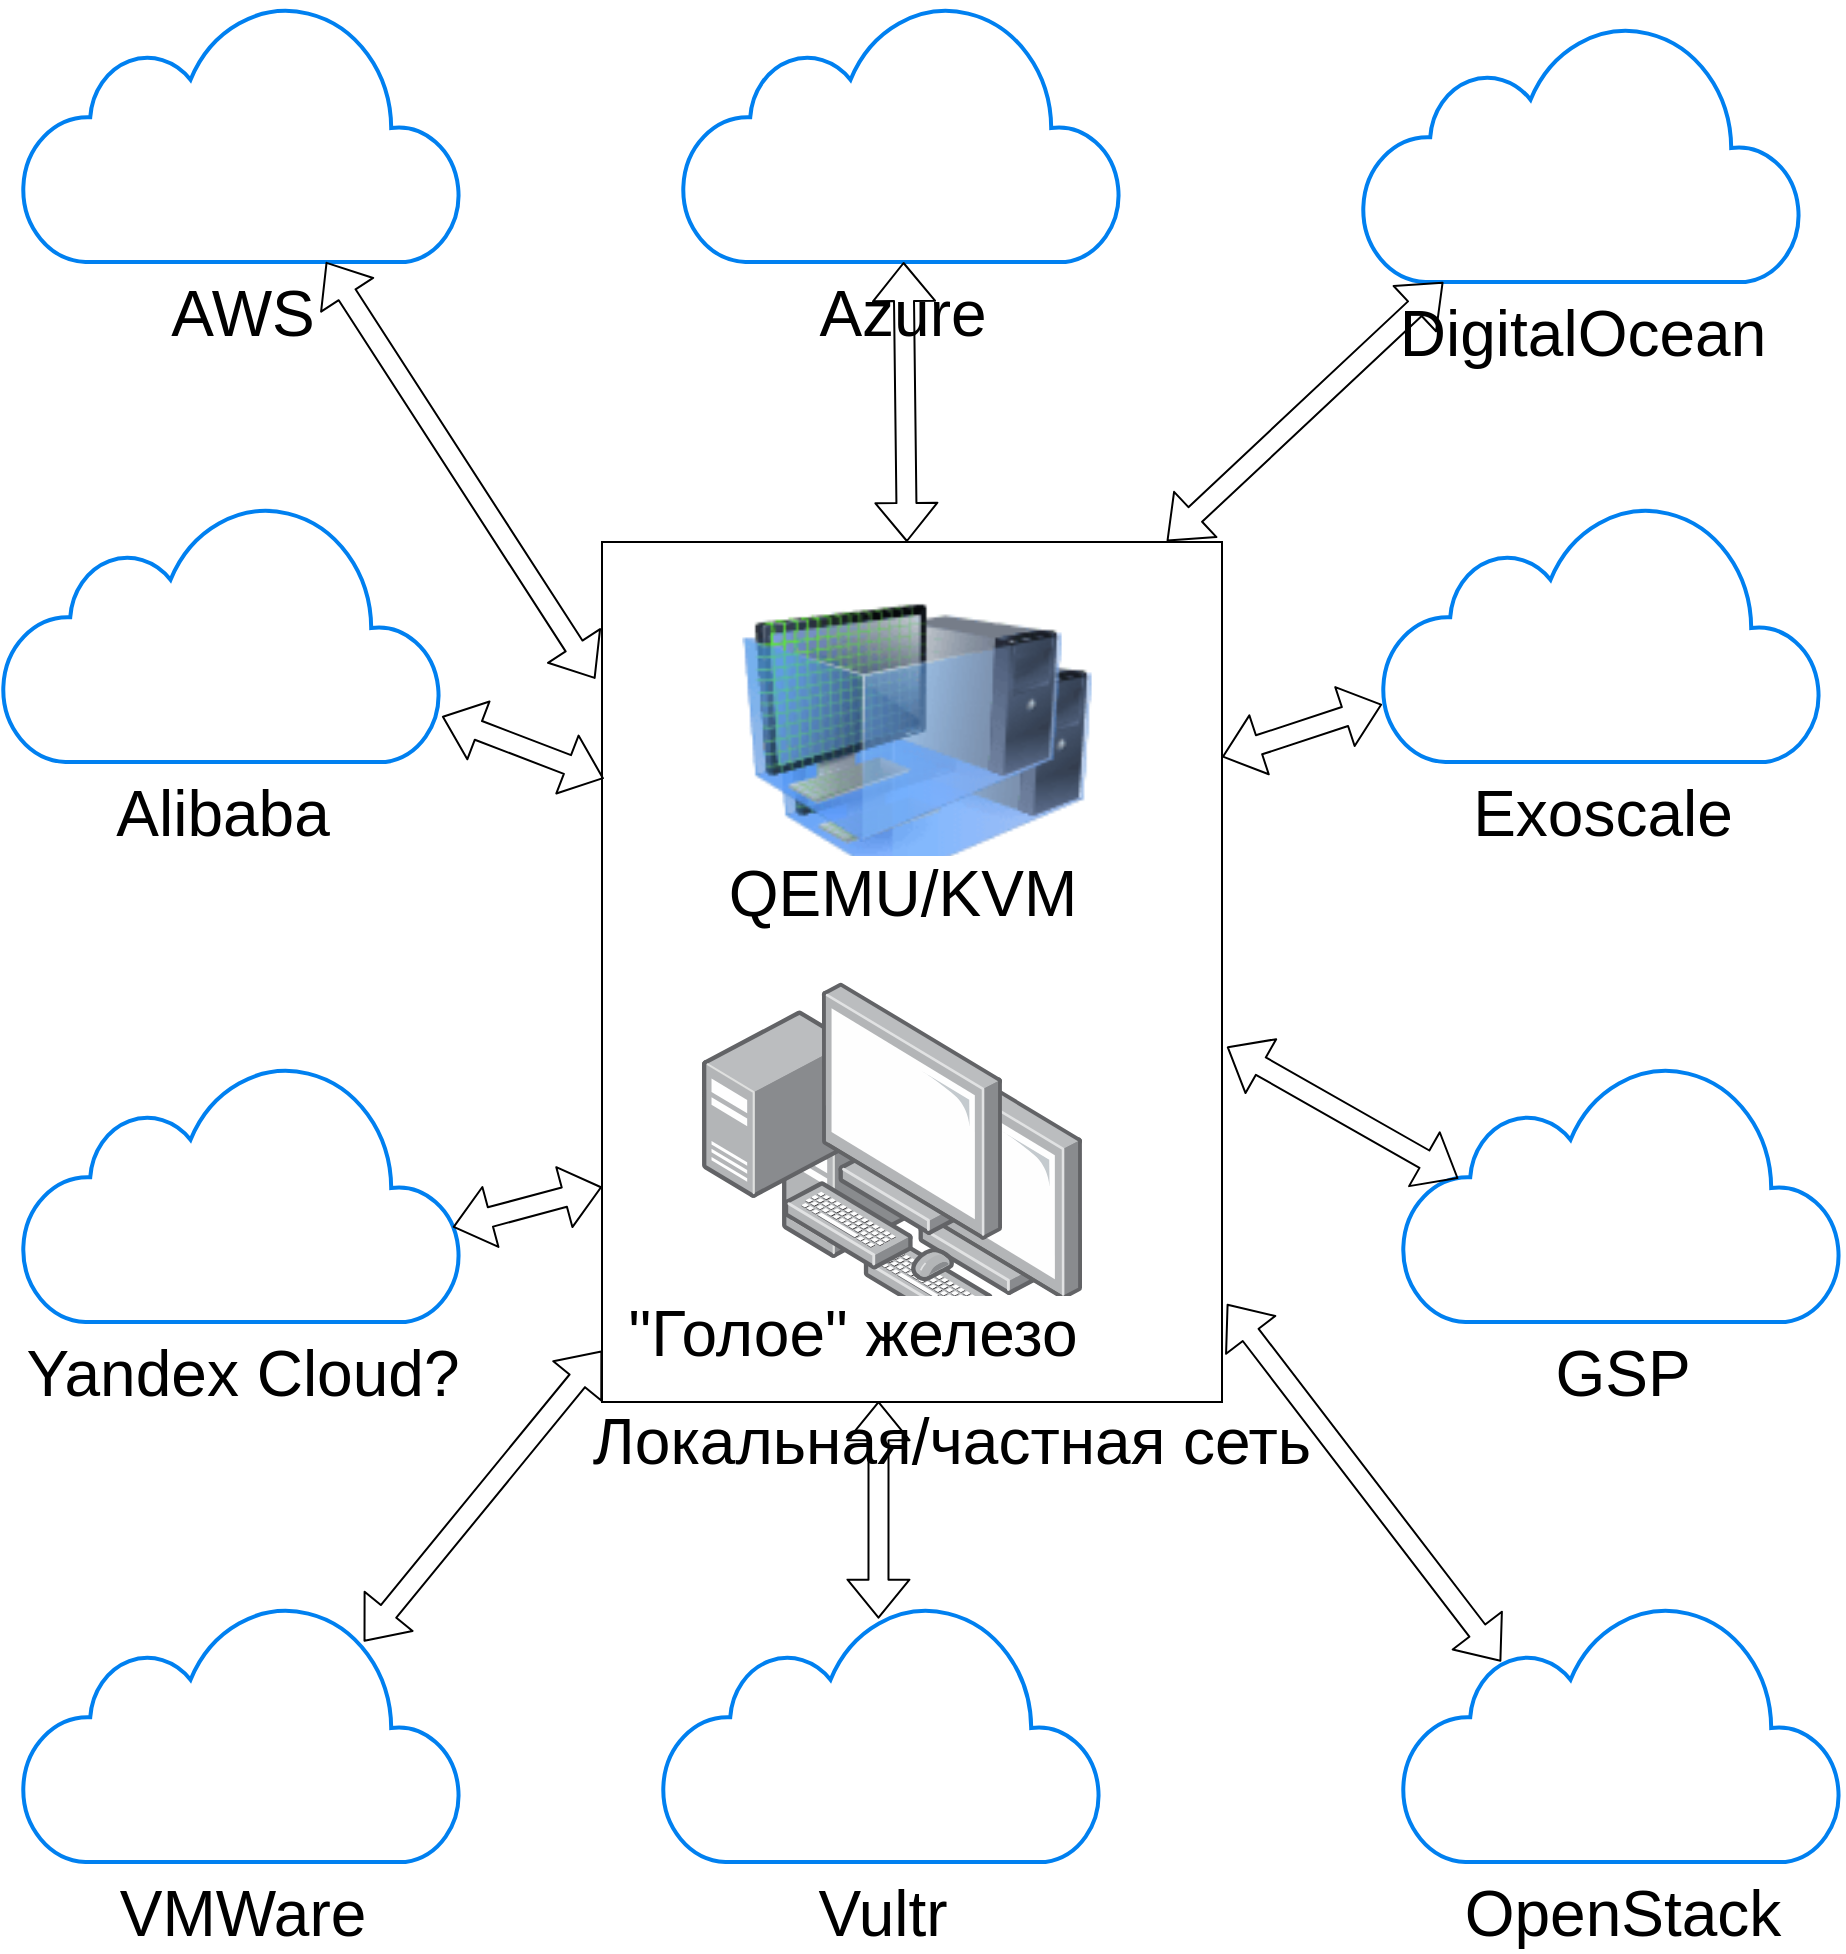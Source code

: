 <mxfile version="13.6.2" type="device"><diagram id="i7S1J19OrC2rQInsJBq1" name="Page-1"><mxGraphModel dx="1929" dy="1166" grid="1" gridSize="10" guides="1" tooltips="1" connect="1" arrows="1" fold="1" page="1" pageScale="1" pageWidth="827" pageHeight="1169" math="0" shadow="0"><root><mxCell id="0"/><mxCell id="1" parent="0"/><mxCell id="Jm9O3-8dCkteHQy1YvwO-1" value="&lt;font style=&quot;font-size: 32px&quot;&gt;Alibaba&lt;/font&gt;" style="html=1;verticalLabelPosition=bottom;align=center;labelBackgroundColor=#ffffff;verticalAlign=top;strokeWidth=2;strokeColor=#0080F0;shadow=0;dashed=0;shape=mxgraph.ios7.icons.cloud;" vertex="1" parent="1"><mxGeometry x="40" y="350" width="220" height="130" as="geometry"/></mxCell><mxCell id="Jm9O3-8dCkteHQy1YvwO-3" value="&lt;font style=&quot;font-size: 32px&quot;&gt;AWS&lt;/font&gt;" style="html=1;verticalLabelPosition=bottom;align=center;labelBackgroundColor=#ffffff;verticalAlign=top;strokeWidth=2;strokeColor=#0080F0;shadow=0;dashed=0;shape=mxgraph.ios7.icons.cloud;" vertex="1" parent="1"><mxGeometry x="50" y="100" width="220" height="130" as="geometry"/></mxCell><mxCell id="Jm9O3-8dCkteHQy1YvwO-4" value="&lt;font style=&quot;font-size: 32px&quot;&gt;Azure&lt;/font&gt;" style="html=1;verticalLabelPosition=bottom;align=center;labelBackgroundColor=#ffffff;verticalAlign=top;strokeWidth=2;strokeColor=#0080F0;shadow=0;dashed=0;shape=mxgraph.ios7.icons.cloud;" vertex="1" parent="1"><mxGeometry x="380" y="100" width="220" height="130" as="geometry"/></mxCell><mxCell id="Jm9O3-8dCkteHQy1YvwO-5" value="&lt;font style=&quot;font-size: 32px&quot;&gt;DigitalOcean&lt;/font&gt;" style="html=1;verticalLabelPosition=bottom;align=center;labelBackgroundColor=#ffffff;verticalAlign=top;strokeWidth=2;strokeColor=#0080F0;shadow=0;dashed=0;shape=mxgraph.ios7.icons.cloud;" vertex="1" parent="1"><mxGeometry x="720" y="110" width="220" height="130" as="geometry"/></mxCell><mxCell id="Jm9O3-8dCkteHQy1YvwO-6" value="&lt;font style=&quot;font-size: 32px&quot;&gt;Exoscale&lt;/font&gt;" style="html=1;verticalLabelPosition=bottom;align=center;labelBackgroundColor=#ffffff;verticalAlign=top;strokeWidth=2;strokeColor=#0080F0;shadow=0;dashed=0;shape=mxgraph.ios7.icons.cloud;" vertex="1" parent="1"><mxGeometry x="730" y="350" width="220" height="130" as="geometry"/></mxCell><mxCell id="Jm9O3-8dCkteHQy1YvwO-7" value="&lt;font style=&quot;font-size: 32px&quot;&gt;GSP&lt;/font&gt;&lt;span style=&quot;color: rgba(0 , 0 , 0 , 0) ; font-family: monospace ; font-size: 0px ; background-color: rgb(248 , 249 , 250)&quot;&gt;%3CmxGraphModel%3E%3Croot%3E%3CmxCell%20id%3D%220%22%2F%3E%3CmxCell%20id%3D%221%22%20parent%3D%220%22%2F%3E%3CmxCell%20id%3D%222%22%20value%3D%22%26lt%3Bfont%20style%3D%26quot%3Bfont-size%3A%2032px%26quot%3B%26gt%3BAWS%26lt%3B%2Ffont%26gt%3B%22%20style%3D%22html%3D1%3BverticalLabelPosition%3Dbottom%3Balign%3Dcenter%3BlabelBackgroundColor%3D%23ffffff%3BverticalAlign%3Dtop%3BstrokeWidth%3D2%3BstrokeColor%3D%230080F0%3Bshadow%3D0%3Bdashed%3D0%3Bshape%3Dmxgraph.ios7.icons.cloud%3B%22%20vertex%3D%221%22%20parent%3D%221%22%3E%3CmxGeometry%20x%3D%22160%22%20y%3D%22100%22%20width%3D%22220%22%20height%3D%22130%22%20as%3D%22geometry%22%2F%3E%3C%2FmxCell%3E%3C%2Froot%3E%3C%2FmxGraphModel%3E&lt;/span&gt;" style="html=1;verticalLabelPosition=bottom;align=center;labelBackgroundColor=#ffffff;verticalAlign=top;strokeWidth=2;strokeColor=#0080F0;shadow=0;dashed=0;shape=mxgraph.ios7.icons.cloud;" vertex="1" parent="1"><mxGeometry x="740" y="630" width="220" height="130" as="geometry"/></mxCell><mxCell id="Jm9O3-8dCkteHQy1YvwO-8" value="&lt;font style=&quot;font-size: 32px&quot;&gt;OpenStack&lt;/font&gt;" style="html=1;verticalLabelPosition=bottom;align=center;labelBackgroundColor=#ffffff;verticalAlign=top;strokeWidth=2;strokeColor=#0080F0;shadow=0;dashed=0;shape=mxgraph.ios7.icons.cloud;" vertex="1" parent="1"><mxGeometry x="740" y="900" width="220" height="130" as="geometry"/></mxCell><mxCell id="Jm9O3-8dCkteHQy1YvwO-9" value="&lt;font style=&quot;font-size: 32px&quot;&gt;Vultr&lt;/font&gt;" style="html=1;verticalLabelPosition=bottom;align=center;labelBackgroundColor=#ffffff;verticalAlign=top;strokeWidth=2;strokeColor=#0080F0;shadow=0;dashed=0;shape=mxgraph.ios7.icons.cloud;" vertex="1" parent="1"><mxGeometry x="370" y="900" width="220" height="130" as="geometry"/></mxCell><mxCell id="Jm9O3-8dCkteHQy1YvwO-10" value="&lt;font style=&quot;font-size: 32px&quot;&gt;VMWare&lt;/font&gt;" style="html=1;verticalLabelPosition=bottom;align=center;labelBackgroundColor=#ffffff;verticalAlign=top;strokeWidth=2;strokeColor=#0080F0;shadow=0;dashed=0;shape=mxgraph.ios7.icons.cloud;" vertex="1" parent="1"><mxGeometry x="50" y="900" width="220" height="130" as="geometry"/></mxCell><mxCell id="Jm9O3-8dCkteHQy1YvwO-12" value="" style="image;html=1;image=img/lib/clip_art/computers/Virtual_Machine_128x128.png" vertex="1" parent="1"><mxGeometry x="365" y="420" width="280" height="120" as="geometry"/></mxCell><mxCell id="Jm9O3-8dCkteHQy1YvwO-14" value="" style="points=[];aspect=fixed;html=1;align=center;shadow=0;dashed=0;image;image=img/lib/allied_telesis/computer_and_terminals/Personal_Computer_with_Server.svg;" vertex="1" parent="1"><mxGeometry x="430" y="620" width="150" height="150" as="geometry"/></mxCell><mxCell id="Jm9O3-8dCkteHQy1YvwO-16" value="&lt;font style=&quot;font-size: 32px&quot;&gt;Yandex Cloud?&lt;/font&gt;" style="html=1;verticalLabelPosition=bottom;align=center;labelBackgroundColor=#ffffff;verticalAlign=top;strokeWidth=2;strokeColor=#0080F0;shadow=0;dashed=0;shape=mxgraph.ios7.icons.cloud;" vertex="1" parent="1"><mxGeometry x="50" y="630" width="220" height="130" as="geometry"/></mxCell><mxCell id="Jm9O3-8dCkteHQy1YvwO-17" value="&lt;font face=&quot;helvetica&quot;&gt;&lt;span style=&quot;font-size: 32px&quot;&gt;&quot;Голое&quot; железо&lt;/span&gt;&lt;/font&gt;" style="points=[];aspect=fixed;html=1;align=center;shadow=0;dashed=0;image;image=img/lib/allied_telesis/computer_and_terminals/Personal_Computer_with_Server.svg;" vertex="1" parent="1"><mxGeometry x="390" y="590" width="150" height="150" as="geometry"/></mxCell><mxCell id="Jm9O3-8dCkteHQy1YvwO-18" value="&lt;span style=&quot;color: rgb(0 , 0 , 0) ; font-family: &amp;#34;helvetica&amp;#34; ; font-size: 32px ; font-style: normal ; font-weight: 400 ; letter-spacing: normal ; text-align: center ; text-indent: 0px ; text-transform: none ; word-spacing: 0px ; background-color: rgb(255 , 255 , 255) ; display: inline ; float: none&quot;&gt;QEMU/KVM&lt;/span&gt;" style="image;html=1;image=img/lib/clip_art/computers/Virtual_Machine_128x128.png" vertex="1" parent="1"><mxGeometry x="350" y="400" width="280" height="120" as="geometry"/></mxCell><mxCell id="Jm9O3-8dCkteHQy1YvwO-19" value="" style="rounded=0;whiteSpace=wrap;html=1;fillColor=none;" vertex="1" parent="1"><mxGeometry x="340" y="370" width="310" height="430" as="geometry"/></mxCell><mxCell id="Jm9O3-8dCkteHQy1YvwO-20" value="&lt;span style=&quot;font-size: 32px&quot;&gt;Локальная/частная сеть&lt;/span&gt;" style="text;html=1;strokeColor=none;fillColor=none;align=center;verticalAlign=middle;whiteSpace=wrap;rounded=0;" vertex="1" parent="1"><mxGeometry x="320" y="810" width="390" height="20" as="geometry"/></mxCell><mxCell id="Jm9O3-8dCkteHQy1YvwO-22" value="" style="shape=flexArrow;endArrow=classic;startArrow=classic;html=1;entryX=0.003;entryY=0.275;entryDx=0;entryDy=0;entryPerimeter=0;" edge="1" parent="1" source="Jm9O3-8dCkteHQy1YvwO-1" target="Jm9O3-8dCkteHQy1YvwO-19"><mxGeometry width="50" height="50" relative="1" as="geometry"><mxPoint x="390" y="620" as="sourcePoint"/><mxPoint x="440" y="570" as="targetPoint"/></mxGeometry></mxCell><mxCell id="Jm9O3-8dCkteHQy1YvwO-23" value="" style="shape=flexArrow;endArrow=classic;startArrow=classic;html=1;entryX=-0.011;entryY=0.159;entryDx=0;entryDy=0;entryPerimeter=0;" edge="1" parent="1" source="Jm9O3-8dCkteHQy1YvwO-3" target="Jm9O3-8dCkteHQy1YvwO-19"><mxGeometry width="50" height="50" relative="1" as="geometry"><mxPoint x="280" y="469.534" as="sourcePoint"/><mxPoint x="350.93" y="498.25" as="targetPoint"/></mxGeometry></mxCell><mxCell id="Jm9O3-8dCkteHQy1YvwO-24" value="" style="shape=flexArrow;endArrow=classic;startArrow=classic;html=1;" edge="1" parent="1" source="Jm9O3-8dCkteHQy1YvwO-4" target="Jm9O3-8dCkteHQy1YvwO-19"><mxGeometry width="50" height="50" relative="1" as="geometry"><mxPoint x="290" y="479.534" as="sourcePoint"/><mxPoint x="360.93" y="508.25" as="targetPoint"/></mxGeometry></mxCell><mxCell id="Jm9O3-8dCkteHQy1YvwO-25" value="" style="shape=flexArrow;endArrow=classic;startArrow=classic;html=1;entryX=0.911;entryY=-0.001;entryDx=0;entryDy=0;entryPerimeter=0;" edge="1" parent="1" source="Jm9O3-8dCkteHQy1YvwO-5" target="Jm9O3-8dCkteHQy1YvwO-19"><mxGeometry width="50" height="50" relative="1" as="geometry"><mxPoint x="300" y="489.534" as="sourcePoint"/><mxPoint x="370.93" y="518.25" as="targetPoint"/></mxGeometry></mxCell><mxCell id="Jm9O3-8dCkteHQy1YvwO-26" value="" style="shape=flexArrow;endArrow=classic;startArrow=classic;html=1;exitX=1;exitY=0.25;exitDx=0;exitDy=0;" edge="1" parent="1" source="Jm9O3-8dCkteHQy1YvwO-19" target="Jm9O3-8dCkteHQy1YvwO-6"><mxGeometry width="50" height="50" relative="1" as="geometry"><mxPoint x="310" y="499.534" as="sourcePoint"/><mxPoint x="380.93" y="528.25" as="targetPoint"/></mxGeometry></mxCell><mxCell id="Jm9O3-8dCkteHQy1YvwO-27" value="" style="shape=flexArrow;endArrow=classic;startArrow=classic;html=1;entryX=0.128;entryY=0.448;entryDx=0;entryDy=0;entryPerimeter=0;exitX=1.008;exitY=0.587;exitDx=0;exitDy=0;exitPerimeter=0;" edge="1" parent="1" source="Jm9O3-8dCkteHQy1YvwO-19" target="Jm9O3-8dCkteHQy1YvwO-7"><mxGeometry width="50" height="50" relative="1" as="geometry"><mxPoint x="320" y="509.534" as="sourcePoint"/><mxPoint x="390.93" y="538.25" as="targetPoint"/></mxGeometry></mxCell><mxCell id="Jm9O3-8dCkteHQy1YvwO-28" value="" style="shape=flexArrow;endArrow=classic;startArrow=classic;html=1;entryX=0.225;entryY=0.229;entryDx=0;entryDy=0;entryPerimeter=0;exitX=1.008;exitY=0.886;exitDx=0;exitDy=0;exitPerimeter=0;" edge="1" parent="1" source="Jm9O3-8dCkteHQy1YvwO-19" target="Jm9O3-8dCkteHQy1YvwO-8"><mxGeometry width="50" height="50" relative="1" as="geometry"><mxPoint x="330" y="519.534" as="sourcePoint"/><mxPoint x="400.93" y="548.25" as="targetPoint"/></mxGeometry></mxCell><mxCell id="Jm9O3-8dCkteHQy1YvwO-29" value="" style="shape=flexArrow;endArrow=classic;startArrow=classic;html=1;entryX=0.492;entryY=0.064;entryDx=0;entryDy=0;entryPerimeter=0;exitX=0.446;exitY=0.999;exitDx=0;exitDy=0;exitPerimeter=0;" edge="1" parent="1" source="Jm9O3-8dCkteHQy1YvwO-19" target="Jm9O3-8dCkteHQy1YvwO-9"><mxGeometry width="50" height="50" relative="1" as="geometry"><mxPoint x="340" y="529.534" as="sourcePoint"/><mxPoint x="410.93" y="558.25" as="targetPoint"/></mxGeometry></mxCell><mxCell id="Jm9O3-8dCkteHQy1YvwO-30" value="" style="shape=flexArrow;endArrow=classic;startArrow=classic;html=1;exitX=0.777;exitY=0.152;exitDx=0;exitDy=0;exitPerimeter=0;" edge="1" parent="1" source="Jm9O3-8dCkteHQy1YvwO-10" target="Jm9O3-8dCkteHQy1YvwO-19"><mxGeometry width="50" height="50" relative="1" as="geometry"><mxPoint x="350" y="539.534" as="sourcePoint"/><mxPoint x="420.93" y="568.25" as="targetPoint"/></mxGeometry></mxCell><mxCell id="Jm9O3-8dCkteHQy1YvwO-31" value="" style="shape=flexArrow;endArrow=classic;startArrow=classic;html=1;entryX=0;entryY=0.75;entryDx=0;entryDy=0;exitX=0.979;exitY=0.635;exitDx=0;exitDy=0;exitPerimeter=0;" edge="1" parent="1" source="Jm9O3-8dCkteHQy1YvwO-16" target="Jm9O3-8dCkteHQy1YvwO-19"><mxGeometry width="50" height="50" relative="1" as="geometry"><mxPoint x="360" y="549.534" as="sourcePoint"/><mxPoint x="430.93" y="578.25" as="targetPoint"/></mxGeometry></mxCell></root></mxGraphModel></diagram></mxfile>